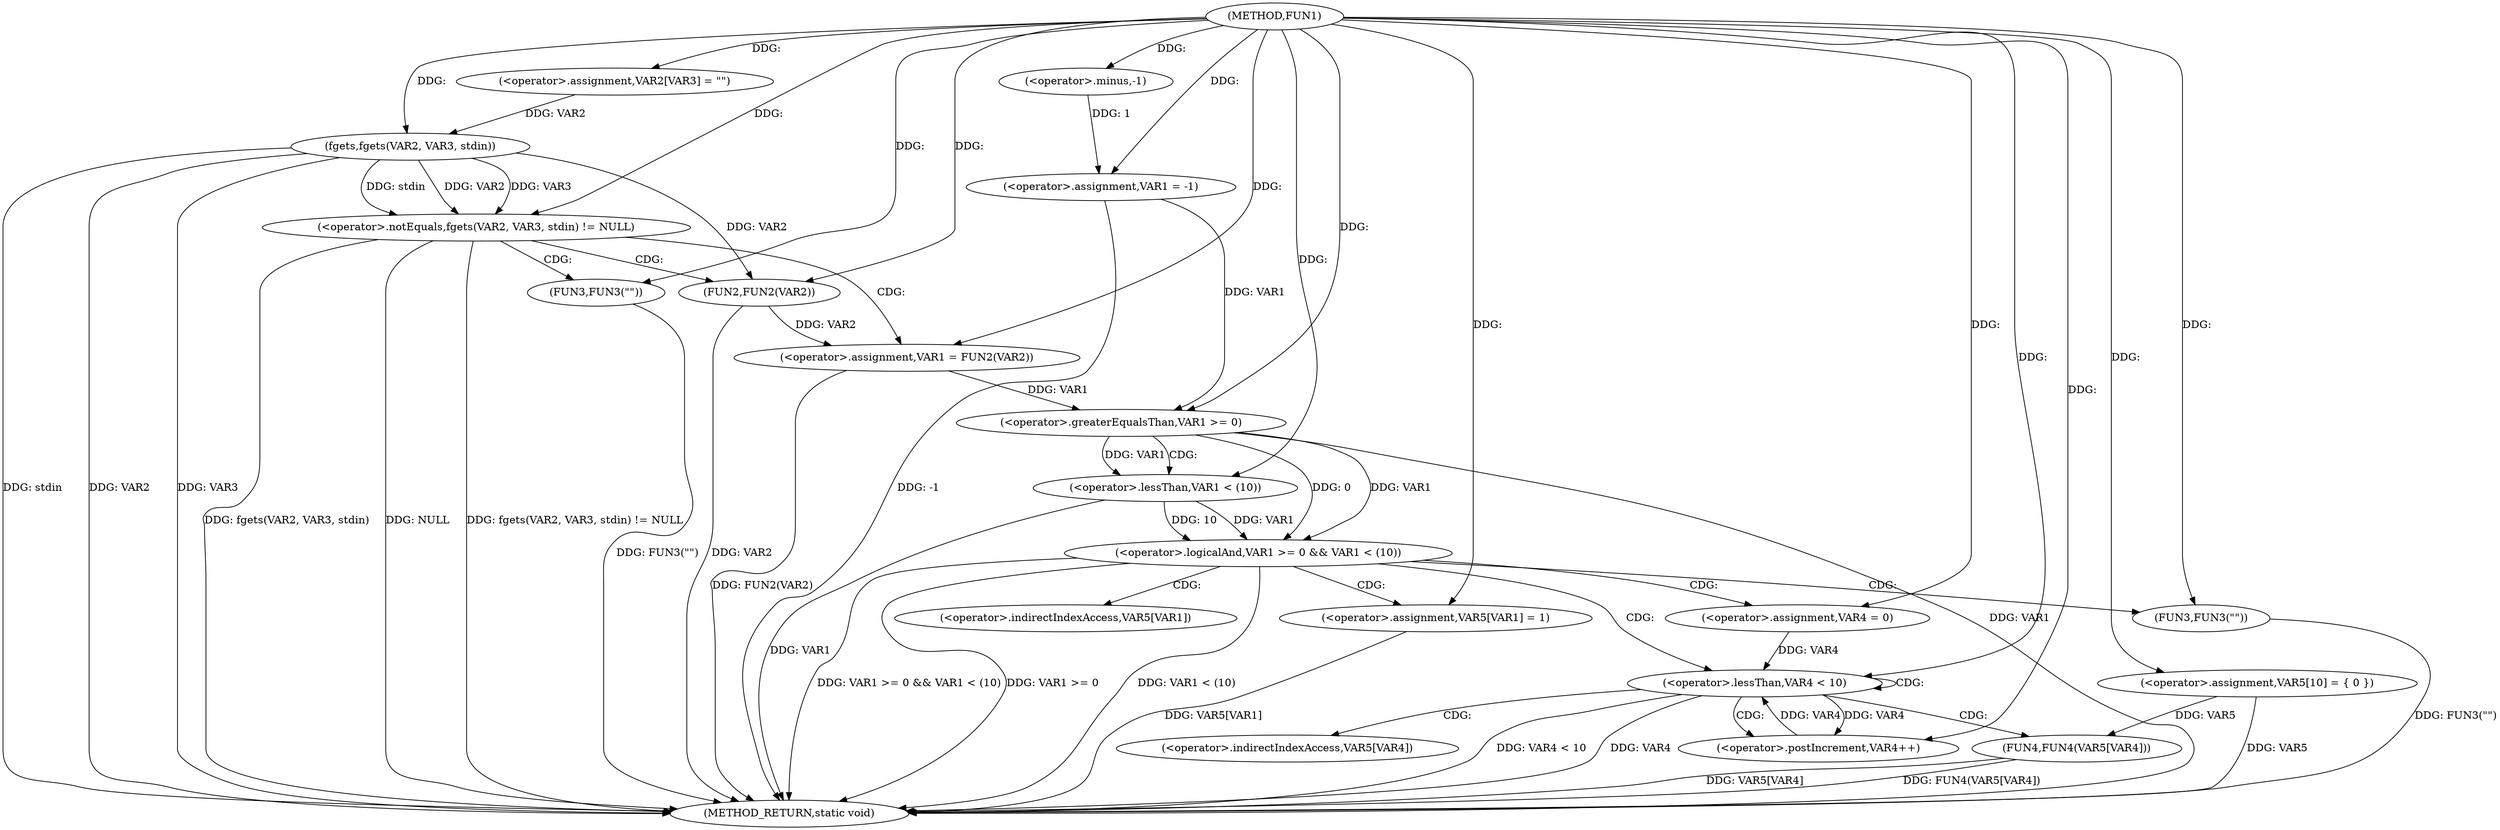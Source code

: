 digraph FUN1 {  
"1000100" [label = "(METHOD,FUN1)" ]
"1000165" [label = "(METHOD_RETURN,static void)" ]
"1000103" [label = "(<operator>.assignment,VAR1 = -1)" ]
"1000105" [label = "(<operator>.minus,-1)" ]
"1000109" [label = "(<operator>.assignment,VAR2[VAR3] = \"\")" ]
"1000113" [label = "(<operator>.notEquals,fgets(VAR2, VAR3, stdin) != NULL)" ]
"1000114" [label = "(fgets,fgets(VAR2, VAR3, stdin))" ]
"1000120" [label = "(<operator>.assignment,VAR1 = FUN2(VAR2))" ]
"1000122" [label = "(FUN2,FUN2(VAR2))" ]
"1000126" [label = "(FUN3,FUN3(\"\"))" ]
"1000131" [label = "(<operator>.assignment,VAR5[10] = { 0 })" ]
"1000134" [label = "(<operator>.logicalAnd,VAR1 >= 0 && VAR1 < (10))" ]
"1000135" [label = "(<operator>.greaterEqualsThan,VAR1 >= 0)" ]
"1000138" [label = "(<operator>.lessThan,VAR1 < (10))" ]
"1000142" [label = "(<operator>.assignment,VAR5[VAR1] = 1)" ]
"1000148" [label = "(<operator>.assignment,VAR4 = 0)" ]
"1000151" [label = "(<operator>.lessThan,VAR4 < 10)" ]
"1000154" [label = "(<operator>.postIncrement,VAR4++)" ]
"1000157" [label = "(FUN4,FUN4(VAR5[VAR4]))" ]
"1000163" [label = "(FUN3,FUN3(\"\"))" ]
"1000143" [label = "(<operator>.indirectIndexAccess,VAR5[VAR1])" ]
"1000158" [label = "(<operator>.indirectIndexAccess,VAR5[VAR4])" ]
  "1000114" -> "1000165"  [ label = "DDG: stdin"] 
  "1000126" -> "1000165"  [ label = "DDG: FUN3(\"\")"] 
  "1000151" -> "1000165"  [ label = "DDG: VAR4 < 10"] 
  "1000157" -> "1000165"  [ label = "DDG: FUN4(VAR5[VAR4])"] 
  "1000103" -> "1000165"  [ label = "DDG: -1"] 
  "1000113" -> "1000165"  [ label = "DDG: fgets(VAR2, VAR3, stdin)"] 
  "1000151" -> "1000165"  [ label = "DDG: VAR4"] 
  "1000114" -> "1000165"  [ label = "DDG: VAR2"] 
  "1000113" -> "1000165"  [ label = "DDG: NULL"] 
  "1000134" -> "1000165"  [ label = "DDG: VAR1 < (10)"] 
  "1000163" -> "1000165"  [ label = "DDG: FUN3(\"\")"] 
  "1000114" -> "1000165"  [ label = "DDG: VAR3"] 
  "1000122" -> "1000165"  [ label = "DDG: VAR2"] 
  "1000131" -> "1000165"  [ label = "DDG: VAR5"] 
  "1000138" -> "1000165"  [ label = "DDG: VAR1"] 
  "1000134" -> "1000165"  [ label = "DDG: VAR1 >= 0 && VAR1 < (10)"] 
  "1000157" -> "1000165"  [ label = "DDG: VAR5[VAR4]"] 
  "1000134" -> "1000165"  [ label = "DDG: VAR1 >= 0"] 
  "1000113" -> "1000165"  [ label = "DDG: fgets(VAR2, VAR3, stdin) != NULL"] 
  "1000142" -> "1000165"  [ label = "DDG: VAR5[VAR1]"] 
  "1000135" -> "1000165"  [ label = "DDG: VAR1"] 
  "1000120" -> "1000165"  [ label = "DDG: FUN2(VAR2)"] 
  "1000105" -> "1000103"  [ label = "DDG: 1"] 
  "1000100" -> "1000103"  [ label = "DDG: "] 
  "1000100" -> "1000105"  [ label = "DDG: "] 
  "1000100" -> "1000109"  [ label = "DDG: "] 
  "1000114" -> "1000113"  [ label = "DDG: VAR2"] 
  "1000114" -> "1000113"  [ label = "DDG: VAR3"] 
  "1000114" -> "1000113"  [ label = "DDG: stdin"] 
  "1000109" -> "1000114"  [ label = "DDG: VAR2"] 
  "1000100" -> "1000114"  [ label = "DDG: "] 
  "1000100" -> "1000113"  [ label = "DDG: "] 
  "1000122" -> "1000120"  [ label = "DDG: VAR2"] 
  "1000100" -> "1000120"  [ label = "DDG: "] 
  "1000114" -> "1000122"  [ label = "DDG: VAR2"] 
  "1000100" -> "1000122"  [ label = "DDG: "] 
  "1000100" -> "1000126"  [ label = "DDG: "] 
  "1000100" -> "1000131"  [ label = "DDG: "] 
  "1000135" -> "1000134"  [ label = "DDG: VAR1"] 
  "1000135" -> "1000134"  [ label = "DDG: 0"] 
  "1000103" -> "1000135"  [ label = "DDG: VAR1"] 
  "1000120" -> "1000135"  [ label = "DDG: VAR1"] 
  "1000100" -> "1000135"  [ label = "DDG: "] 
  "1000138" -> "1000134"  [ label = "DDG: VAR1"] 
  "1000138" -> "1000134"  [ label = "DDG: 10"] 
  "1000135" -> "1000138"  [ label = "DDG: VAR1"] 
  "1000100" -> "1000138"  [ label = "DDG: "] 
  "1000100" -> "1000142"  [ label = "DDG: "] 
  "1000100" -> "1000148"  [ label = "DDG: "] 
  "1000154" -> "1000151"  [ label = "DDG: VAR4"] 
  "1000148" -> "1000151"  [ label = "DDG: VAR4"] 
  "1000100" -> "1000151"  [ label = "DDG: "] 
  "1000151" -> "1000154"  [ label = "DDG: VAR4"] 
  "1000100" -> "1000154"  [ label = "DDG: "] 
  "1000131" -> "1000157"  [ label = "DDG: VAR5"] 
  "1000100" -> "1000163"  [ label = "DDG: "] 
  "1000113" -> "1000120"  [ label = "CDG: "] 
  "1000113" -> "1000126"  [ label = "CDG: "] 
  "1000113" -> "1000122"  [ label = "CDG: "] 
  "1000134" -> "1000163"  [ label = "CDG: "] 
  "1000134" -> "1000143"  [ label = "CDG: "] 
  "1000134" -> "1000142"  [ label = "CDG: "] 
  "1000134" -> "1000151"  [ label = "CDG: "] 
  "1000134" -> "1000148"  [ label = "CDG: "] 
  "1000135" -> "1000138"  [ label = "CDG: "] 
  "1000151" -> "1000158"  [ label = "CDG: "] 
  "1000151" -> "1000154"  [ label = "CDG: "] 
  "1000151" -> "1000151"  [ label = "CDG: "] 
  "1000151" -> "1000157"  [ label = "CDG: "] 
}
